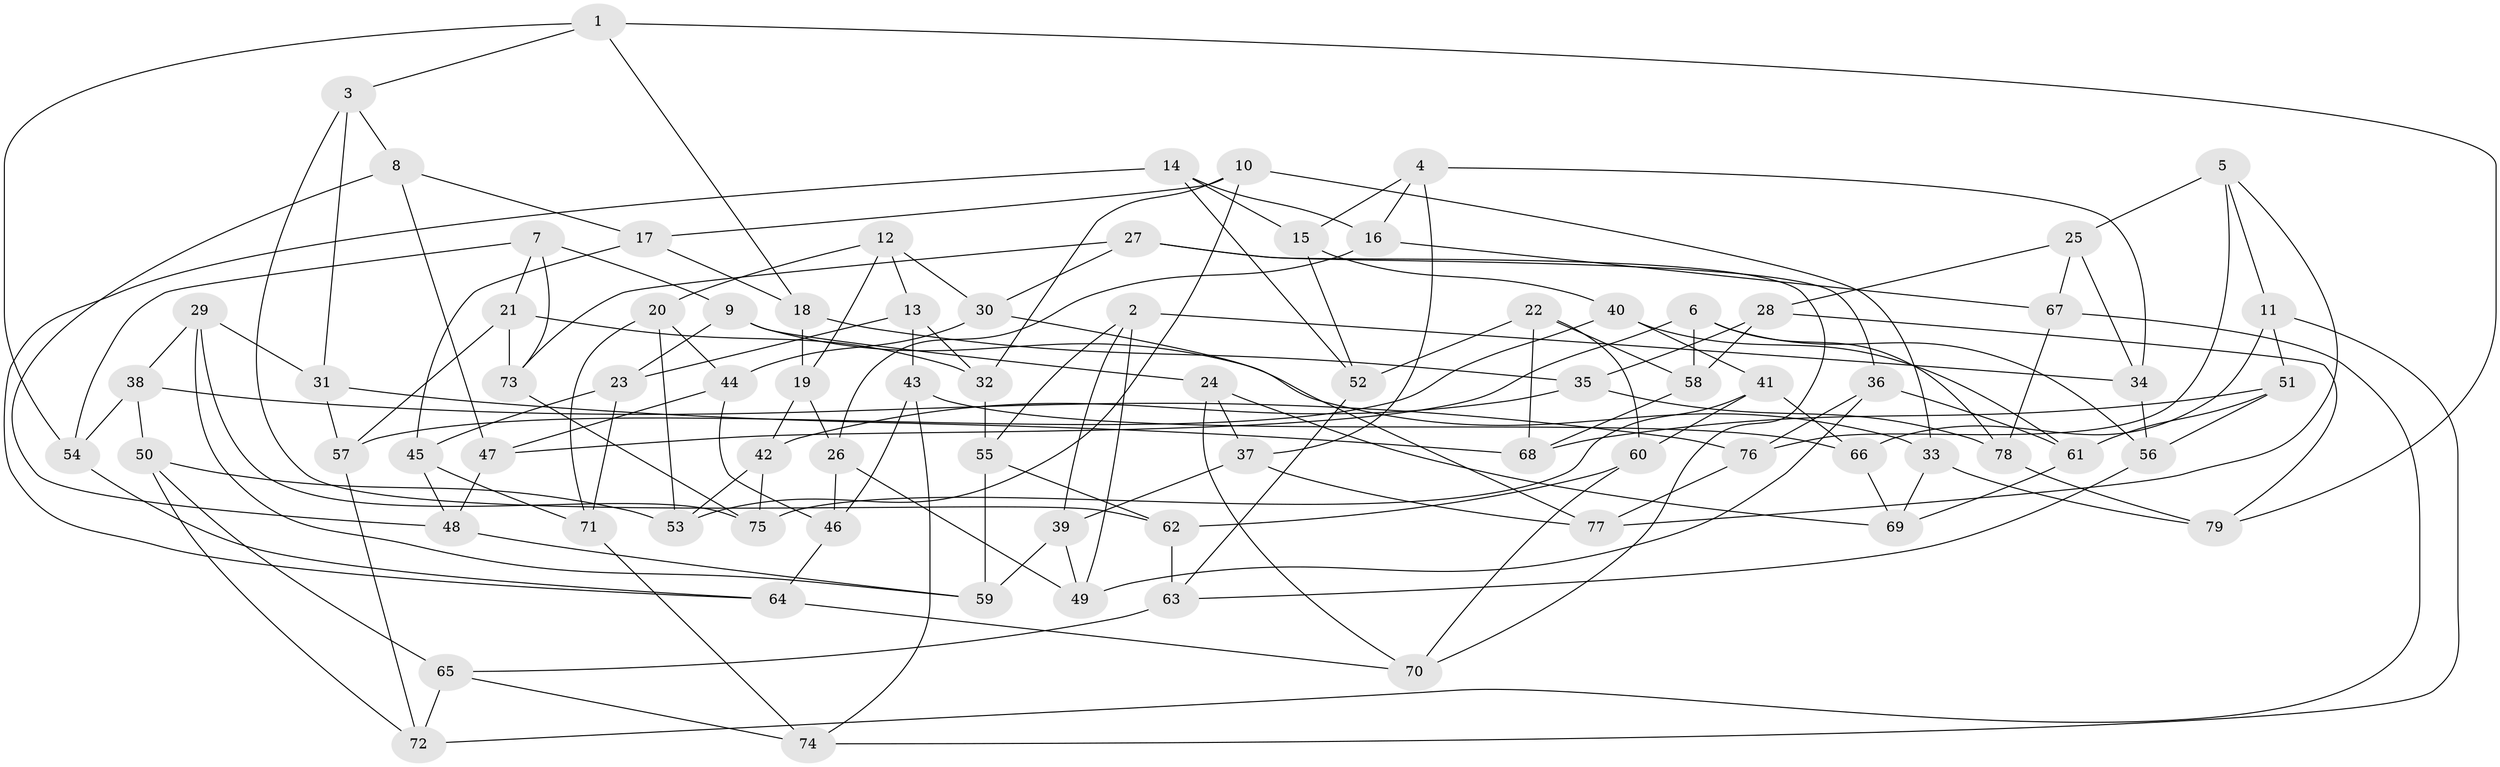 // Generated by graph-tools (version 1.1) at 2025/57/03/09/25 04:57:39]
// undirected, 79 vertices, 158 edges
graph export_dot {
graph [start="1"]
  node [color=gray90,style=filled];
  1;
  2;
  3;
  4;
  5;
  6;
  7;
  8;
  9;
  10;
  11;
  12;
  13;
  14;
  15;
  16;
  17;
  18;
  19;
  20;
  21;
  22;
  23;
  24;
  25;
  26;
  27;
  28;
  29;
  30;
  31;
  32;
  33;
  34;
  35;
  36;
  37;
  38;
  39;
  40;
  41;
  42;
  43;
  44;
  45;
  46;
  47;
  48;
  49;
  50;
  51;
  52;
  53;
  54;
  55;
  56;
  57;
  58;
  59;
  60;
  61;
  62;
  63;
  64;
  65;
  66;
  67;
  68;
  69;
  70;
  71;
  72;
  73;
  74;
  75;
  76;
  77;
  78;
  79;
  1 -- 54;
  1 -- 79;
  1 -- 3;
  1 -- 18;
  2 -- 34;
  2 -- 49;
  2 -- 39;
  2 -- 55;
  3 -- 31;
  3 -- 62;
  3 -- 8;
  4 -- 15;
  4 -- 34;
  4 -- 37;
  4 -- 16;
  5 -- 77;
  5 -- 25;
  5 -- 11;
  5 -- 76;
  6 -- 58;
  6 -- 56;
  6 -- 78;
  6 -- 47;
  7 -- 21;
  7 -- 73;
  7 -- 54;
  7 -- 9;
  8 -- 48;
  8 -- 17;
  8 -- 47;
  9 -- 23;
  9 -- 33;
  9 -- 24;
  10 -- 53;
  10 -- 33;
  10 -- 32;
  10 -- 17;
  11 -- 66;
  11 -- 51;
  11 -- 74;
  12 -- 19;
  12 -- 20;
  12 -- 30;
  12 -- 13;
  13 -- 43;
  13 -- 23;
  13 -- 32;
  14 -- 52;
  14 -- 64;
  14 -- 15;
  14 -- 16;
  15 -- 40;
  15 -- 52;
  16 -- 67;
  16 -- 26;
  17 -- 18;
  17 -- 45;
  18 -- 35;
  18 -- 19;
  19 -- 42;
  19 -- 26;
  20 -- 44;
  20 -- 53;
  20 -- 71;
  21 -- 32;
  21 -- 73;
  21 -- 57;
  22 -- 58;
  22 -- 68;
  22 -- 52;
  22 -- 60;
  23 -- 71;
  23 -- 45;
  24 -- 37;
  24 -- 69;
  24 -- 70;
  25 -- 34;
  25 -- 67;
  25 -- 28;
  26 -- 46;
  26 -- 49;
  27 -- 70;
  27 -- 73;
  27 -- 36;
  27 -- 30;
  28 -- 79;
  28 -- 35;
  28 -- 58;
  29 -- 38;
  29 -- 75;
  29 -- 31;
  29 -- 59;
  30 -- 77;
  30 -- 44;
  31 -- 68;
  31 -- 57;
  32 -- 55;
  33 -- 69;
  33 -- 79;
  34 -- 56;
  35 -- 78;
  35 -- 42;
  36 -- 76;
  36 -- 61;
  36 -- 49;
  37 -- 39;
  37 -- 77;
  38 -- 76;
  38 -- 50;
  38 -- 54;
  39 -- 59;
  39 -- 49;
  40 -- 57;
  40 -- 61;
  40 -- 41;
  41 -- 60;
  41 -- 66;
  41 -- 75;
  42 -- 75;
  42 -- 53;
  43 -- 74;
  43 -- 66;
  43 -- 46;
  44 -- 46;
  44 -- 47;
  45 -- 48;
  45 -- 71;
  46 -- 64;
  47 -- 48;
  48 -- 59;
  50 -- 65;
  50 -- 53;
  50 -- 72;
  51 -- 61;
  51 -- 56;
  51 -- 68;
  52 -- 63;
  54 -- 64;
  55 -- 59;
  55 -- 62;
  56 -- 63;
  57 -- 72;
  58 -- 68;
  60 -- 70;
  60 -- 62;
  61 -- 69;
  62 -- 63;
  63 -- 65;
  64 -- 70;
  65 -- 72;
  65 -- 74;
  66 -- 69;
  67 -- 78;
  67 -- 72;
  71 -- 74;
  73 -- 75;
  76 -- 77;
  78 -- 79;
}
